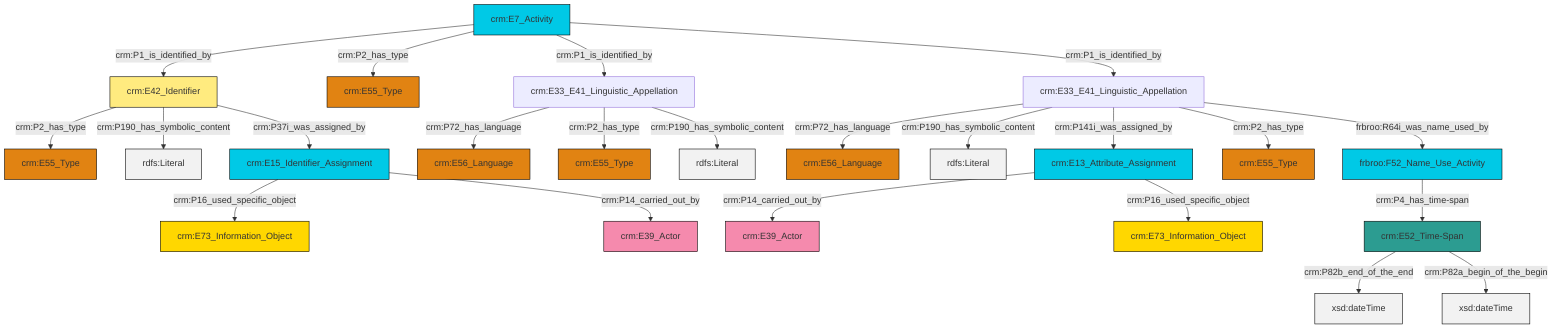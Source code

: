 graph TD
classDef Literal fill:#f2f2f2,stroke:#000000;
classDef CRM_Entity fill:#FFFFFF,stroke:#000000;
classDef Temporal_Entity fill:#00C9E6, stroke:#000000;
classDef Type fill:#E18312, stroke:#000000;
classDef Time-Span fill:#2C9C91, stroke:#000000;
classDef Appellation fill:#FFEB7F, stroke:#000000;
classDef Place fill:#008836, stroke:#000000;
classDef Persistent_Item fill:#B266B2, stroke:#000000;
classDef Conceptual_Object fill:#FFD700, stroke:#000000;
classDef Physical_Thing fill:#D2B48C, stroke:#000000;
classDef Actor fill:#f58aad, stroke:#000000;
classDef PC_Classes fill:#4ce600, stroke:#000000;
classDef Multi fill:#cccccc,stroke:#000000;

0["crm:E33_E41_Linguistic_Appellation"]:::Default -->|crm:P72_has_language| 1["crm:E56_Language"]:::Type
4["crm:E33_E41_Linguistic_Appellation"]:::Default -->|crm:P72_has_language| 5["crm:E56_Language"]:::Type
6["crm:E7_Activity"]:::Temporal_Entity -->|crm:P1_is_identified_by| 7["crm:E42_Identifier"]:::Appellation
8["crm:E52_Time-Span"]:::Time-Span -->|crm:P82b_end_of_the_end| 9[xsd:dateTime]:::Literal
4["crm:E33_E41_Linguistic_Appellation"]:::Default -->|crm:P190_has_symbolic_content| 12[rdfs:Literal]:::Literal
6["crm:E7_Activity"]:::Temporal_Entity -->|crm:P2_has_type| 15["crm:E55_Type"]:::Type
0["crm:E33_E41_Linguistic_Appellation"]:::Default -->|crm:P2_has_type| 16["crm:E55_Type"]:::Type
8["crm:E52_Time-Span"]:::Time-Span -->|crm:P82a_begin_of_the_begin| 18[xsd:dateTime]:::Literal
7["crm:E42_Identifier"]:::Appellation -->|crm:P2_has_type| 10["crm:E55_Type"]:::Type
19["crm:E13_Attribute_Assignment"]:::Temporal_Entity -->|crm:P14_carried_out_by| 20["crm:E39_Actor"]:::Actor
4["crm:E33_E41_Linguistic_Appellation"]:::Default -->|crm:P141i_was_assigned_by| 19["crm:E13_Attribute_Assignment"]:::Temporal_Entity
6["crm:E7_Activity"]:::Temporal_Entity -->|crm:P1_is_identified_by| 0["crm:E33_E41_Linguistic_Appellation"]:::Default
29["frbroo:F52_Name_Use_Activity"]:::Temporal_Entity -->|crm:P4_has_time-span| 8["crm:E52_Time-Span"]:::Time-Span
7["crm:E42_Identifier"]:::Appellation -->|crm:P190_has_symbolic_content| 30[rdfs:Literal]:::Literal
6["crm:E7_Activity"]:::Temporal_Entity -->|crm:P1_is_identified_by| 4["crm:E33_E41_Linguistic_Appellation"]:::Default
33["crm:E15_Identifier_Assignment"]:::Temporal_Entity -->|crm:P16_used_specific_object| 2["crm:E73_Information_Object"]:::Conceptual_Object
4["crm:E33_E41_Linguistic_Appellation"]:::Default -->|crm:P2_has_type| 13["crm:E55_Type"]:::Type
19["crm:E13_Attribute_Assignment"]:::Temporal_Entity -->|crm:P16_used_specific_object| 22["crm:E73_Information_Object"]:::Conceptual_Object
33["crm:E15_Identifier_Assignment"]:::Temporal_Entity -->|crm:P14_carried_out_by| 36["crm:E39_Actor"]:::Actor
0["crm:E33_E41_Linguistic_Appellation"]:::Default -->|crm:P190_has_symbolic_content| 37[rdfs:Literal]:::Literal
4["crm:E33_E41_Linguistic_Appellation"]:::Default -->|frbroo:R64i_was_name_used_by| 29["frbroo:F52_Name_Use_Activity"]:::Temporal_Entity
7["crm:E42_Identifier"]:::Appellation -->|crm:P37i_was_assigned_by| 33["crm:E15_Identifier_Assignment"]:::Temporal_Entity